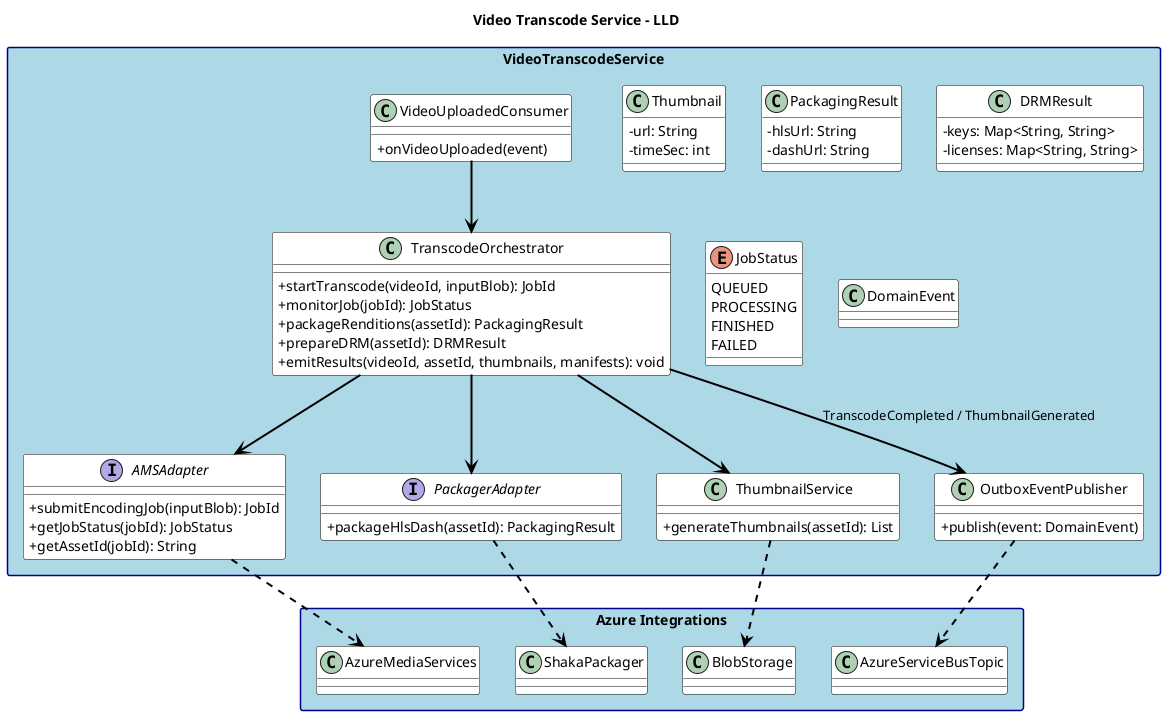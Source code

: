 @startuml
title Video Transcode Service - LLD

skinparam shadowing false
skinparam packageStyle rectangle
skinparam classAttributeIconSize 0
skinparam fontName "Helvetica"
skinparam titleFontName "Helvetica"
skinparam legendFontName "Helvetica"
skinparam noteFontName "Helvetica"
skinparam backgroundColor white
skinparam packageBackgroundColor lightblue
skinparam packageBorderColor darkblue
skinparam classBackgroundColor white
skinparam classBorderColor black
skinparam interfaceBackgroundColor lightgreen
skinparam interfaceBorderColor black
skinparam enumBackgroundColor lightyellow
skinparam enumBorderColor black
skinparam arrowColor black
skinparam arrowThickness 2


package "VideoTranscodeService" {
class VideoUploadedConsumer {
+onVideoUploaded(event)
}

class TranscodeOrchestrator {
+startTranscode(videoId, inputBlob): JobId
+monitorJob(jobId): JobStatus
+packageRenditions(assetId): PackagingResult
+prepareDRM(assetId): DRMResult
+emitResults(videoId, assetId, thumbnails, manifests): void
}

interface AMSAdapter {
+submitEncodingJob(inputBlob): JobId
+getJobStatus(jobId): JobStatus
+getAssetId(jobId): String
}

interface PackagerAdapter {
+packageHlsDash(assetId): PackagingResult
}

class ThumbnailService {
+generateThumbnails(assetId): List
}

class Thumbnail {
-url: String
-timeSec: int
}
class PackagingResult {
-hlsUrl: String
-dashUrl: String
}
class DRMResult {
-keys: Map<String, String>
-licenses: Map<String, String>
}

class OutboxEventPublisher {
+publish(event: DomainEvent)
}

enum JobStatus {
QUEUED
PROCESSING
FINISHED
FAILED
}
class DomainEvent {}
}

package "Azure Integrations" {
class AzureMediaServices
class ShakaPackager
class BlobStorage
class AzureServiceBusTopic
}

VideoUploadedConsumer --> TranscodeOrchestrator
TranscodeOrchestrator --> AMSAdapter
TranscodeOrchestrator --> PackagerAdapter
TranscodeOrchestrator --> ThumbnailService
AMSAdapter ..> AzureMediaServices
PackagerAdapter ..> ShakaPackager
ThumbnailService ..> BlobStorage
TranscodeOrchestrator --> OutboxEventPublisher : "TranscodeCompleted / ThumbnailGenerated"
OutboxEventPublisher ..> AzureServiceBusTopic

@enduml
